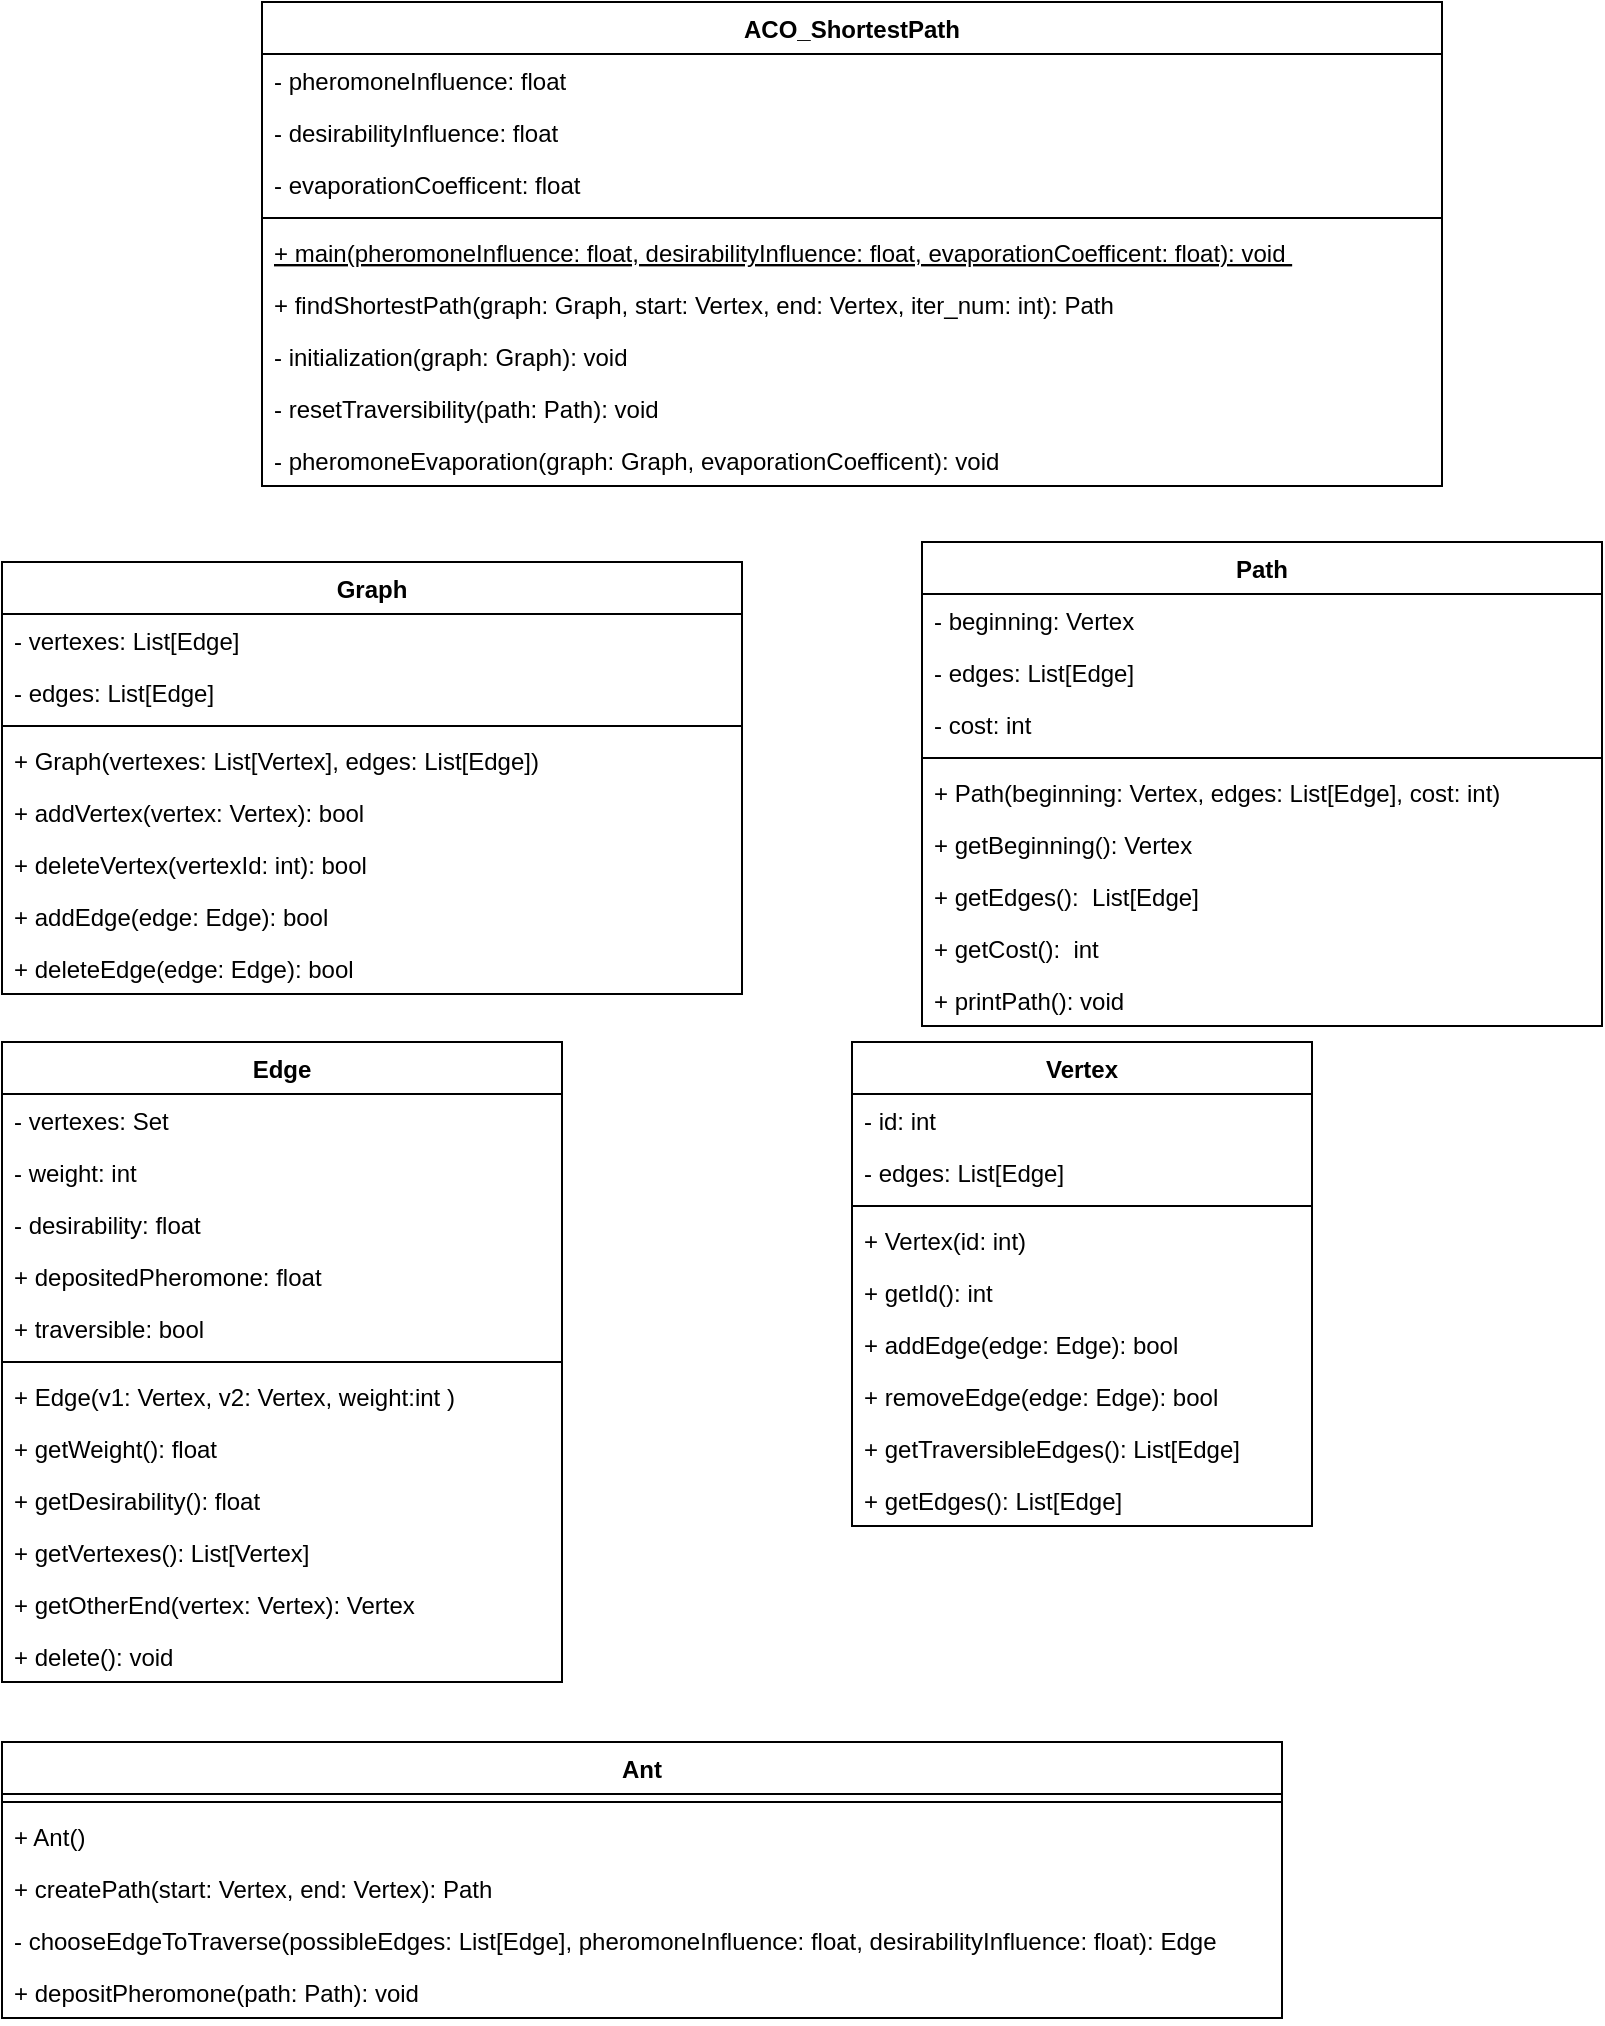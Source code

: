 <mxfile version="13.7.3" type="device"><diagram name="Page-1" id="c4acf3e9-155e-7222-9cf6-157b1a14988f"><mxGraphModel dx="710" dy="420" grid="1" gridSize="10" guides="1" tooltips="1" connect="1" arrows="1" fold="1" page="1" pageScale="1" pageWidth="850" pageHeight="1100" background="#ffffff" math="0" shadow="0"><root><mxCell id="0"/><mxCell id="1" parent="0"/><mxCell id="sqjGZ9QeviKluE0AUtPM-5" value="ACO_ShortestPath" style="swimlane;fontStyle=1;align=center;verticalAlign=top;childLayout=stackLayout;horizontal=1;startSize=26;horizontalStack=0;resizeParent=1;resizeParentMax=0;resizeLast=0;collapsible=1;marginBottom=0;" parent="1" vertex="1"><mxGeometry x="130" y="20" width="590" height="242" as="geometry"/></mxCell><mxCell id="sqjGZ9QeviKluE0AUtPM-6" value="- pheromoneInfluence: float" style="text;strokeColor=none;fillColor=none;align=left;verticalAlign=top;spacingLeft=4;spacingRight=4;overflow=hidden;rotatable=0;points=[[0,0.5],[1,0.5]];portConstraint=eastwest;" parent="sqjGZ9QeviKluE0AUtPM-5" vertex="1"><mxGeometry y="26" width="590" height="26" as="geometry"/></mxCell><mxCell id="sqjGZ9QeviKluE0AUtPM-21" value="- desirabilityInfluence: float" style="text;strokeColor=none;fillColor=none;align=left;verticalAlign=top;spacingLeft=4;spacingRight=4;overflow=hidden;rotatable=0;points=[[0,0.5],[1,0.5]];portConstraint=eastwest;" parent="sqjGZ9QeviKluE0AUtPM-5" vertex="1"><mxGeometry y="52" width="590" height="26" as="geometry"/></mxCell><mxCell id="sqjGZ9QeviKluE0AUtPM-22" value="- evaporationCoefficent: float" style="text;strokeColor=none;fillColor=none;align=left;verticalAlign=top;spacingLeft=4;spacingRight=4;overflow=hidden;rotatable=0;points=[[0,0.5],[1,0.5]];portConstraint=eastwest;" parent="sqjGZ9QeviKluE0AUtPM-5" vertex="1"><mxGeometry y="78" width="590" height="26" as="geometry"/></mxCell><mxCell id="sqjGZ9QeviKluE0AUtPM-7" value="" style="line;strokeWidth=1;fillColor=none;align=left;verticalAlign=middle;spacingTop=-1;spacingLeft=3;spacingRight=3;rotatable=0;labelPosition=right;points=[];portConstraint=eastwest;" parent="sqjGZ9QeviKluE0AUtPM-5" vertex="1"><mxGeometry y="104" width="590" height="8" as="geometry"/></mxCell><mxCell id="sqjGZ9QeviKluE0AUtPM-8" value="+ main(pheromoneInfluence: float, desirabilityInfluence: float, evaporationCoefficent: float): void " style="text;strokeColor=none;fillColor=none;align=left;verticalAlign=top;spacingLeft=4;spacingRight=4;overflow=hidden;rotatable=0;points=[[0,0.5],[1,0.5]];portConstraint=eastwest;fontStyle=4" parent="sqjGZ9QeviKluE0AUtPM-5" vertex="1"><mxGeometry y="112" width="590" height="26" as="geometry"/></mxCell><mxCell id="sqjGZ9QeviKluE0AUtPM-16" value="+ findShortestPath(graph: Graph, start: Vertex, end: Vertex, iter_num: int): Path" style="text;strokeColor=none;fillColor=none;align=left;verticalAlign=top;spacingLeft=4;spacingRight=4;overflow=hidden;rotatable=0;points=[[0,0.5],[1,0.5]];portConstraint=eastwest;" parent="sqjGZ9QeviKluE0AUtPM-5" vertex="1"><mxGeometry y="138" width="590" height="26" as="geometry"/></mxCell><mxCell id="sqjGZ9QeviKluE0AUtPM-17" value="- initialization(graph: Graph): void" style="text;strokeColor=none;fillColor=none;align=left;verticalAlign=top;spacingLeft=4;spacingRight=4;overflow=hidden;rotatable=0;points=[[0,0.5],[1,0.5]];portConstraint=eastwest;" parent="sqjGZ9QeviKluE0AUtPM-5" vertex="1"><mxGeometry y="164" width="590" height="26" as="geometry"/></mxCell><mxCell id="sqjGZ9QeviKluE0AUtPM-18" value="- resetTraversibility(path: Path): void" style="text;strokeColor=none;fillColor=none;align=left;verticalAlign=top;spacingLeft=4;spacingRight=4;overflow=hidden;rotatable=0;points=[[0,0.5],[1,0.5]];portConstraint=eastwest;" parent="sqjGZ9QeviKluE0AUtPM-5" vertex="1"><mxGeometry y="190" width="590" height="26" as="geometry"/></mxCell><mxCell id="sqjGZ9QeviKluE0AUtPM-20" value="- pheromoneEvaporation(graph: Graph, evaporationCoefficent): void" style="text;strokeColor=none;fillColor=none;align=left;verticalAlign=top;spacingLeft=4;spacingRight=4;overflow=hidden;rotatable=0;points=[[0,0.5],[1,0.5]];portConstraint=eastwest;" parent="sqjGZ9QeviKluE0AUtPM-5" vertex="1"><mxGeometry y="216" width="590" height="26" as="geometry"/></mxCell><mxCell id="pg4ettiHtv_dSA1kMVpO-1" value="Graph" style="swimlane;fontStyle=1;align=center;verticalAlign=top;childLayout=stackLayout;horizontal=1;startSize=26;horizontalStack=0;resizeParent=1;resizeParentMax=0;resizeLast=0;collapsible=1;marginBottom=0;" parent="1" vertex="1"><mxGeometry y="300" width="370" height="216" as="geometry"><mxRectangle x="410" y="60" width="70" height="26" as="alternateBounds"/></mxGeometry></mxCell><mxCell id="pg4ettiHtv_dSA1kMVpO-3" value="- vertexes: List[Edge]" style="text;strokeColor=none;fillColor=none;align=left;verticalAlign=top;spacingLeft=4;spacingRight=4;overflow=hidden;rotatable=0;points=[[0,0.5],[1,0.5]];portConstraint=eastwest;" parent="pg4ettiHtv_dSA1kMVpO-1" vertex="1"><mxGeometry y="26" width="370" height="26" as="geometry"/></mxCell><mxCell id="pg4ettiHtv_dSA1kMVpO-4" value="- edges: List[Edge]" style="text;strokeColor=none;fillColor=none;align=left;verticalAlign=top;spacingLeft=4;spacingRight=4;overflow=hidden;rotatable=0;points=[[0,0.5],[1,0.5]];portConstraint=eastwest;" parent="pg4ettiHtv_dSA1kMVpO-1" vertex="1"><mxGeometry y="52" width="370" height="26" as="geometry"/></mxCell><mxCell id="pg4ettiHtv_dSA1kMVpO-5" value="" style="line;strokeWidth=1;fillColor=none;align=left;verticalAlign=middle;spacingTop=-1;spacingLeft=3;spacingRight=3;rotatable=0;labelPosition=right;points=[];portConstraint=eastwest;" parent="pg4ettiHtv_dSA1kMVpO-1" vertex="1"><mxGeometry y="78" width="370" height="8" as="geometry"/></mxCell><mxCell id="pg4ettiHtv_dSA1kMVpO-2" value="+ Graph(vertexes: List[Vertex], edges: List[Edge])" style="text;strokeColor=none;fillColor=none;align=left;verticalAlign=top;spacingLeft=4;spacingRight=4;overflow=hidden;rotatable=0;points=[[0,0.5],[1,0.5]];portConstraint=eastwest;" parent="pg4ettiHtv_dSA1kMVpO-1" vertex="1"><mxGeometry y="86" width="370" height="26" as="geometry"/></mxCell><mxCell id="pg4ettiHtv_dSA1kMVpO-7" value="+ addVertex(vertex: Vertex): bool" style="text;strokeColor=none;fillColor=none;align=left;verticalAlign=top;spacingLeft=4;spacingRight=4;overflow=hidden;rotatable=0;points=[[0,0.5],[1,0.5]];portConstraint=eastwest;" parent="pg4ettiHtv_dSA1kMVpO-1" vertex="1"><mxGeometry y="112" width="370" height="26" as="geometry"/></mxCell><mxCell id="JrEu-F-5bnfmGJyy2IwM-2" value="+ deleteVertex(vertexId: int): bool" style="text;strokeColor=none;fillColor=none;align=left;verticalAlign=top;spacingLeft=4;spacingRight=4;overflow=hidden;rotatable=0;points=[[0,0.5],[1,0.5]];portConstraint=eastwest;" parent="pg4ettiHtv_dSA1kMVpO-1" vertex="1"><mxGeometry y="138" width="370" height="26" as="geometry"/></mxCell><mxCell id="pg4ettiHtv_dSA1kMVpO-6" value="+ addEdge(edge: Edge): bool" style="text;strokeColor=none;fillColor=none;align=left;verticalAlign=top;spacingLeft=4;spacingRight=4;overflow=hidden;rotatable=0;points=[[0,0.5],[1,0.5]];portConstraint=eastwest;" parent="pg4ettiHtv_dSA1kMVpO-1" vertex="1"><mxGeometry y="164" width="370" height="26" as="geometry"/></mxCell><mxCell id="JrEu-F-5bnfmGJyy2IwM-1" value="+ deleteEdge(edge: Edge): bool" style="text;strokeColor=none;fillColor=none;align=left;verticalAlign=top;spacingLeft=4;spacingRight=4;overflow=hidden;rotatable=0;points=[[0,0.5],[1,0.5]];portConstraint=eastwest;" parent="pg4ettiHtv_dSA1kMVpO-1" vertex="1"><mxGeometry y="190" width="370" height="26" as="geometry"/></mxCell><mxCell id="pg4ettiHtv_dSA1kMVpO-14" value="Edge" style="swimlane;fontStyle=1;align=center;verticalAlign=top;childLayout=stackLayout;horizontal=1;startSize=26;horizontalStack=0;resizeParent=1;resizeParentMax=0;resizeLast=0;collapsible=1;marginBottom=0;" parent="1" vertex="1"><mxGeometry y="540" width="280" height="320" as="geometry"/></mxCell><mxCell id="pg4ettiHtv_dSA1kMVpO-16" value="- vertexes: Set" style="text;strokeColor=none;fillColor=none;align=left;verticalAlign=top;spacingLeft=4;spacingRight=4;overflow=hidden;rotatable=0;points=[[0,0.5],[1,0.5]];portConstraint=eastwest;" parent="pg4ettiHtv_dSA1kMVpO-14" vertex="1"><mxGeometry y="26" width="280" height="26" as="geometry"/></mxCell><mxCell id="pg4ettiHtv_dSA1kMVpO-17" value="- weight: int" style="text;strokeColor=none;fillColor=none;align=left;verticalAlign=top;spacingLeft=4;spacingRight=4;overflow=hidden;rotatable=0;points=[[0,0.5],[1,0.5]];portConstraint=eastwest;" parent="pg4ettiHtv_dSA1kMVpO-14" vertex="1"><mxGeometry y="52" width="280" height="26" as="geometry"/></mxCell><mxCell id="eKXNM5PUOPDv4p__6Jk2-5" value="- desirability: float" style="text;strokeColor=none;fillColor=none;align=left;verticalAlign=top;spacingLeft=4;spacingRight=4;overflow=hidden;rotatable=0;points=[[0,0.5],[1,0.5]];portConstraint=eastwest;" vertex="1" parent="pg4ettiHtv_dSA1kMVpO-14"><mxGeometry y="78" width="280" height="26" as="geometry"/></mxCell><mxCell id="pg4ettiHtv_dSA1kMVpO-18" value="+ depositedPheromone: float" style="text;strokeColor=none;fillColor=none;align=left;verticalAlign=top;spacingLeft=4;spacingRight=4;overflow=hidden;rotatable=0;points=[[0,0.5],[1,0.5]];portConstraint=eastwest;" parent="pg4ettiHtv_dSA1kMVpO-14" vertex="1"><mxGeometry y="104" width="280" height="26" as="geometry"/></mxCell><mxCell id="JrEu-F-5bnfmGJyy2IwM-3" value="+ traversible: bool" style="text;strokeColor=none;fillColor=none;align=left;verticalAlign=top;spacingLeft=4;spacingRight=4;overflow=hidden;rotatable=0;points=[[0,0.5],[1,0.5]];portConstraint=eastwest;" parent="pg4ettiHtv_dSA1kMVpO-14" vertex="1"><mxGeometry y="130" width="280" height="26" as="geometry"/></mxCell><mxCell id="pg4ettiHtv_dSA1kMVpO-19" value="" style="line;strokeWidth=1;fillColor=none;align=left;verticalAlign=middle;spacingTop=-1;spacingLeft=3;spacingRight=3;rotatable=0;labelPosition=right;points=[];portConstraint=eastwest;" parent="pg4ettiHtv_dSA1kMVpO-14" vertex="1"><mxGeometry y="156" width="280" height="8" as="geometry"/></mxCell><mxCell id="pg4ettiHtv_dSA1kMVpO-15" value="+ Edge(v1: Vertex, v2: Vertex, weight:int ) " style="text;strokeColor=none;fillColor=none;align=left;verticalAlign=top;spacingLeft=4;spacingRight=4;overflow=hidden;rotatable=0;points=[[0,0.5],[1,0.5]];portConstraint=eastwest;" parent="pg4ettiHtv_dSA1kMVpO-14" vertex="1"><mxGeometry y="164" width="280" height="26" as="geometry"/></mxCell><mxCell id="JrEu-F-5bnfmGJyy2IwM-17" value="+ getWeight(): float" style="text;strokeColor=none;fillColor=none;align=left;verticalAlign=top;spacingLeft=4;spacingRight=4;overflow=hidden;rotatable=0;points=[[0,0.5],[1,0.5]];portConstraint=eastwest;" parent="pg4ettiHtv_dSA1kMVpO-14" vertex="1"><mxGeometry y="190" width="280" height="26" as="geometry"/></mxCell><mxCell id="eKXNM5PUOPDv4p__6Jk2-6" value="+ getDesirability(): float" style="text;strokeColor=none;fillColor=none;align=left;verticalAlign=top;spacingLeft=4;spacingRight=4;overflow=hidden;rotatable=0;points=[[0,0.5],[1,0.5]];portConstraint=eastwest;" vertex="1" parent="pg4ettiHtv_dSA1kMVpO-14"><mxGeometry y="216" width="280" height="26" as="geometry"/></mxCell><mxCell id="JrEu-F-5bnfmGJyy2IwM-18" value="+ getVertexes(): List[Vertex]" style="text;strokeColor=none;fillColor=none;align=left;verticalAlign=top;spacingLeft=4;spacingRight=4;overflow=hidden;rotatable=0;points=[[0,0.5],[1,0.5]];portConstraint=eastwest;" parent="pg4ettiHtv_dSA1kMVpO-14" vertex="1"><mxGeometry y="242" width="280" height="26" as="geometry"/></mxCell><mxCell id="sqjGZ9QeviKluE0AUtPM-23" value="+ getOtherEnd(vertex: Vertex): Vertex" style="text;strokeColor=none;fillColor=none;align=left;verticalAlign=top;spacingLeft=4;spacingRight=4;overflow=hidden;rotatable=0;points=[[0,0.5],[1,0.5]];portConstraint=eastwest;" parent="pg4ettiHtv_dSA1kMVpO-14" vertex="1"><mxGeometry y="268" width="280" height="26" as="geometry"/></mxCell><mxCell id="JrEu-F-5bnfmGJyy2IwM-20" value="+ delete(): void" style="text;strokeColor=none;fillColor=none;align=left;verticalAlign=top;spacingLeft=4;spacingRight=4;overflow=hidden;rotatable=0;points=[[0,0.5],[1,0.5]];portConstraint=eastwest;" parent="pg4ettiHtv_dSA1kMVpO-14" vertex="1"><mxGeometry y="294" width="280" height="26" as="geometry"/></mxCell><mxCell id="pg4ettiHtv_dSA1kMVpO-8" value="Vertex" style="swimlane;fontStyle=1;align=center;verticalAlign=top;childLayout=stackLayout;horizontal=1;startSize=26;horizontalStack=0;resizeParent=1;resizeParentMax=0;resizeLast=0;collapsible=1;marginBottom=0;" parent="1" vertex="1"><mxGeometry x="425" y="540" width="230" height="242" as="geometry"/></mxCell><mxCell id="pg4ettiHtv_dSA1kMVpO-10" value="- id: int" style="text;strokeColor=none;fillColor=none;align=left;verticalAlign=top;spacingLeft=4;spacingRight=4;overflow=hidden;rotatable=0;points=[[0,0.5],[1,0.5]];portConstraint=eastwest;" parent="pg4ettiHtv_dSA1kMVpO-8" vertex="1"><mxGeometry y="26" width="230" height="26" as="geometry"/></mxCell><mxCell id="pg4ettiHtv_dSA1kMVpO-11" value="- edges: List[Edge]" style="text;strokeColor=none;fillColor=none;align=left;verticalAlign=top;spacingLeft=4;spacingRight=4;overflow=hidden;rotatable=0;points=[[0,0.5],[1,0.5]];portConstraint=eastwest;" parent="pg4ettiHtv_dSA1kMVpO-8" vertex="1"><mxGeometry y="52" width="230" height="26" as="geometry"/></mxCell><mxCell id="pg4ettiHtv_dSA1kMVpO-12" value="" style="line;strokeWidth=1;fillColor=none;align=left;verticalAlign=middle;spacingTop=-1;spacingLeft=3;spacingRight=3;rotatable=0;labelPosition=right;points=[];portConstraint=eastwest;" parent="pg4ettiHtv_dSA1kMVpO-8" vertex="1"><mxGeometry y="78" width="230" height="8" as="geometry"/></mxCell><mxCell id="pg4ettiHtv_dSA1kMVpO-9" value="+ Vertex(id: int) " style="text;strokeColor=none;fillColor=none;align=left;verticalAlign=top;spacingLeft=4;spacingRight=4;overflow=hidden;rotatable=0;points=[[0,0.5],[1,0.5]];portConstraint=eastwest;" parent="pg4ettiHtv_dSA1kMVpO-8" vertex="1"><mxGeometry y="86" width="230" height="26" as="geometry"/></mxCell><mxCell id="JrEu-F-5bnfmGJyy2IwM-16" value="+ getId(): int" style="text;strokeColor=none;fillColor=none;align=left;verticalAlign=top;spacingLeft=4;spacingRight=4;overflow=hidden;rotatable=0;points=[[0,0.5],[1,0.5]];portConstraint=eastwest;" parent="pg4ettiHtv_dSA1kMVpO-8" vertex="1"><mxGeometry y="112" width="230" height="26" as="geometry"/></mxCell><mxCell id="JrEu-F-5bnfmGJyy2IwM-15" value="+ addEdge(edge: Edge): bool" style="text;strokeColor=none;fillColor=none;align=left;verticalAlign=top;spacingLeft=4;spacingRight=4;overflow=hidden;rotatable=0;points=[[0,0.5],[1,0.5]];portConstraint=eastwest;" parent="pg4ettiHtv_dSA1kMVpO-8" vertex="1"><mxGeometry y="138" width="230" height="26" as="geometry"/></mxCell><mxCell id="pg4ettiHtv_dSA1kMVpO-13" value="+ removeEdge(edge: Edge): bool" style="text;strokeColor=none;fillColor=none;align=left;verticalAlign=top;spacingLeft=4;spacingRight=4;overflow=hidden;rotatable=0;points=[[0,0.5],[1,0.5]];portConstraint=eastwest;" parent="pg4ettiHtv_dSA1kMVpO-8" vertex="1"><mxGeometry y="164" width="230" height="26" as="geometry"/></mxCell><mxCell id="sqjGZ9QeviKluE0AUtPM-19" value="+ getTraversibleEdges(): List[Edge]" style="text;strokeColor=none;fillColor=none;align=left;verticalAlign=top;spacingLeft=4;spacingRight=4;overflow=hidden;rotatable=0;points=[[0,0.5],[1,0.5]];portConstraint=eastwest;" parent="pg4ettiHtv_dSA1kMVpO-8" vertex="1"><mxGeometry y="190" width="230" height="26" as="geometry"/></mxCell><mxCell id="JrEu-F-5bnfmGJyy2IwM-19" value="+ getEdges(): List[Edge]" style="text;strokeColor=none;fillColor=none;align=left;verticalAlign=top;spacingLeft=4;spacingRight=4;overflow=hidden;rotatable=0;points=[[0,0.5],[1,0.5]];portConstraint=eastwest;" parent="pg4ettiHtv_dSA1kMVpO-8" vertex="1"><mxGeometry y="216" width="230" height="26" as="geometry"/></mxCell><mxCell id="1RkAcvZ3iB74kD1Wl9Zt-1" value="Path" style="swimlane;fontStyle=1;align=center;verticalAlign=top;childLayout=stackLayout;horizontal=1;startSize=26;horizontalStack=0;resizeParent=1;resizeParentMax=0;resizeLast=0;collapsible=1;marginBottom=0;" parent="1" vertex="1"><mxGeometry x="460" y="290" width="340" height="242" as="geometry"/></mxCell><mxCell id="1RkAcvZ3iB74kD1Wl9Zt-2" value="- beginning: Vertex" style="text;strokeColor=none;fillColor=none;align=left;verticalAlign=top;spacingLeft=4;spacingRight=4;overflow=hidden;rotatable=0;points=[[0,0.5],[1,0.5]];portConstraint=eastwest;" parent="1RkAcvZ3iB74kD1Wl9Zt-1" vertex="1"><mxGeometry y="26" width="340" height="26" as="geometry"/></mxCell><mxCell id="1RkAcvZ3iB74kD1Wl9Zt-6" value="- edges: List[Edge]" style="text;strokeColor=none;fillColor=none;align=left;verticalAlign=top;spacingLeft=4;spacingRight=4;overflow=hidden;rotatable=0;points=[[0,0.5],[1,0.5]];portConstraint=eastwest;" parent="1RkAcvZ3iB74kD1Wl9Zt-1" vertex="1"><mxGeometry y="52" width="340" height="26" as="geometry"/></mxCell><mxCell id="1RkAcvZ3iB74kD1Wl9Zt-5" value="- cost: int" style="text;strokeColor=none;fillColor=none;align=left;verticalAlign=top;spacingLeft=4;spacingRight=4;overflow=hidden;rotatable=0;points=[[0,0.5],[1,0.5]];portConstraint=eastwest;" parent="1RkAcvZ3iB74kD1Wl9Zt-1" vertex="1"><mxGeometry y="78" width="340" height="26" as="geometry"/></mxCell><mxCell id="1RkAcvZ3iB74kD1Wl9Zt-3" value="" style="line;strokeWidth=1;fillColor=none;align=left;verticalAlign=middle;spacingTop=-1;spacingLeft=3;spacingRight=3;rotatable=0;labelPosition=right;points=[];portConstraint=eastwest;" parent="1RkAcvZ3iB74kD1Wl9Zt-1" vertex="1"><mxGeometry y="104" width="340" height="8" as="geometry"/></mxCell><mxCell id="1RkAcvZ3iB74kD1Wl9Zt-4" value="+ Path(beginning: Vertex, edges: List[Edge], cost: int)" style="text;strokeColor=none;fillColor=none;align=left;verticalAlign=top;spacingLeft=4;spacingRight=4;overflow=hidden;rotatable=0;points=[[0,0.5],[1,0.5]];portConstraint=eastwest;" parent="1RkAcvZ3iB74kD1Wl9Zt-1" vertex="1"><mxGeometry y="112" width="340" height="26" as="geometry"/></mxCell><mxCell id="1RkAcvZ3iB74kD1Wl9Zt-7" value="+ getBeginning(): Vertex" style="text;strokeColor=none;fillColor=none;align=left;verticalAlign=top;spacingLeft=4;spacingRight=4;overflow=hidden;rotatable=0;points=[[0,0.5],[1,0.5]];portConstraint=eastwest;" parent="1RkAcvZ3iB74kD1Wl9Zt-1" vertex="1"><mxGeometry y="138" width="340" height="26" as="geometry"/></mxCell><mxCell id="1RkAcvZ3iB74kD1Wl9Zt-8" value="+ getEdges():  List[Edge]" style="text;strokeColor=none;fillColor=none;align=left;verticalAlign=top;spacingLeft=4;spacingRight=4;overflow=hidden;rotatable=0;points=[[0,0.5],[1,0.5]];portConstraint=eastwest;" parent="1RkAcvZ3iB74kD1Wl9Zt-1" vertex="1"><mxGeometry y="164" width="340" height="26" as="geometry"/></mxCell><mxCell id="1RkAcvZ3iB74kD1Wl9Zt-9" value="+ getCost():  int" style="text;strokeColor=none;fillColor=none;align=left;verticalAlign=top;spacingLeft=4;spacingRight=4;overflow=hidden;rotatable=0;points=[[0,0.5],[1,0.5]];portConstraint=eastwest;" parent="1RkAcvZ3iB74kD1Wl9Zt-1" vertex="1"><mxGeometry y="190" width="340" height="26" as="geometry"/></mxCell><mxCell id="1RkAcvZ3iB74kD1Wl9Zt-10" value="+ printPath(): void" style="text;strokeColor=none;fillColor=none;align=left;verticalAlign=top;spacingLeft=4;spacingRight=4;overflow=hidden;rotatable=0;points=[[0,0.5],[1,0.5]];portConstraint=eastwest;" parent="1RkAcvZ3iB74kD1Wl9Zt-1" vertex="1"><mxGeometry y="216" width="340" height="26" as="geometry"/></mxCell><mxCell id="eKXNM5PUOPDv4p__6Jk2-7" value="Ant" style="swimlane;fontStyle=1;align=center;verticalAlign=top;childLayout=stackLayout;horizontal=1;startSize=26;horizontalStack=0;resizeParent=1;resizeParentMax=0;resizeLast=0;collapsible=1;marginBottom=0;" vertex="1" parent="1"><mxGeometry y="890" width="640" height="138" as="geometry"/></mxCell><mxCell id="eKXNM5PUOPDv4p__6Jk2-9" value="" style="line;strokeWidth=1;fillColor=none;align=left;verticalAlign=middle;spacingTop=-1;spacingLeft=3;spacingRight=3;rotatable=0;labelPosition=right;points=[];portConstraint=eastwest;" vertex="1" parent="eKXNM5PUOPDv4p__6Jk2-7"><mxGeometry y="26" width="640" height="8" as="geometry"/></mxCell><mxCell id="eKXNM5PUOPDv4p__6Jk2-11" value="+ Ant()" style="text;strokeColor=none;fillColor=none;align=left;verticalAlign=top;spacingLeft=4;spacingRight=4;overflow=hidden;rotatable=0;points=[[0,0.5],[1,0.5]];portConstraint=eastwest;" vertex="1" parent="eKXNM5PUOPDv4p__6Jk2-7"><mxGeometry y="34" width="640" height="26" as="geometry"/></mxCell><mxCell id="eKXNM5PUOPDv4p__6Jk2-12" value="+ createPath(start: Vertex, end: Vertex): Path" style="text;strokeColor=none;fillColor=none;align=left;verticalAlign=top;spacingLeft=4;spacingRight=4;overflow=hidden;rotatable=0;points=[[0,0.5],[1,0.5]];portConstraint=eastwest;" vertex="1" parent="eKXNM5PUOPDv4p__6Jk2-7"><mxGeometry y="60" width="640" height="26" as="geometry"/></mxCell><mxCell id="eKXNM5PUOPDv4p__6Jk2-13" value="- chooseEdgeToTraverse(possibleEdges: List[Edge], pheromoneInfluence: float, desirabilityInfluence: float): Edge" style="text;strokeColor=none;fillColor=none;align=left;verticalAlign=top;spacingLeft=4;spacingRight=4;overflow=hidden;rotatable=0;points=[[0,0.5],[1,0.5]];portConstraint=eastwest;" vertex="1" parent="eKXNM5PUOPDv4p__6Jk2-7"><mxGeometry y="86" width="640" height="26" as="geometry"/></mxCell><mxCell id="eKXNM5PUOPDv4p__6Jk2-10" value="+ depositPheromone(path: Path): void" style="text;strokeColor=none;fillColor=none;align=left;verticalAlign=top;spacingLeft=4;spacingRight=4;overflow=hidden;rotatable=0;points=[[0,0.5],[1,0.5]];portConstraint=eastwest;" vertex="1" parent="eKXNM5PUOPDv4p__6Jk2-7"><mxGeometry y="112" width="640" height="26" as="geometry"/></mxCell></root></mxGraphModel></diagram></mxfile>